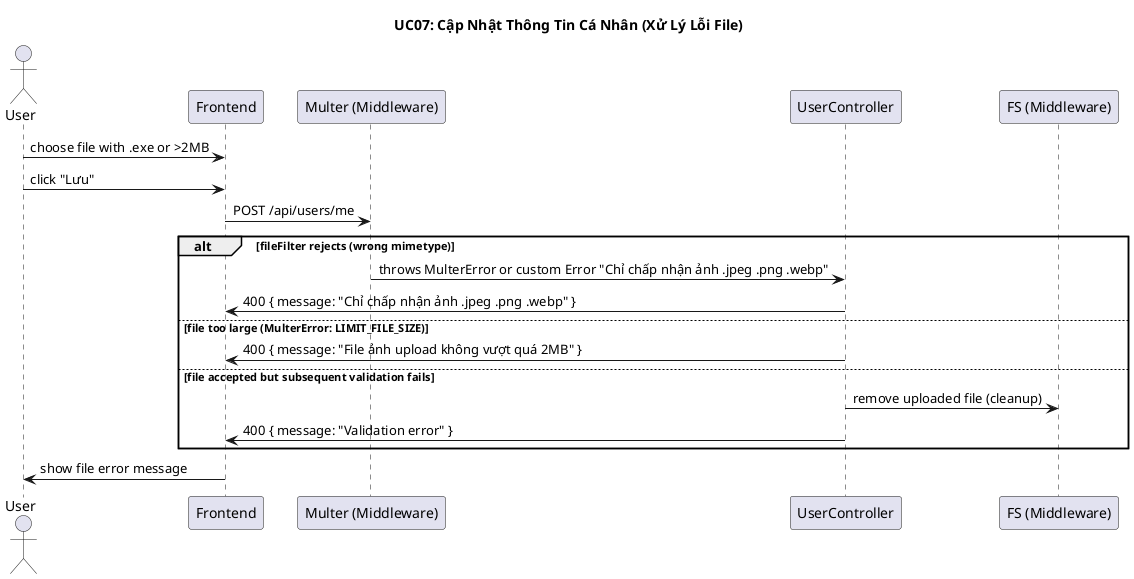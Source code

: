 @startuml UC07_FileErrors

title UC07: Cập Nhật Thông Tin Cá Nhân (Xử Lý Lỗi File)

actor User
participant Frontend
participant Multer as "Multer (Middleware)"
participant UserController
participant FileSystem as "FS (Middleware)"

User -> Frontend: choose file with .exe or >2MB
User -> Frontend: click "Lưu"
Frontend -> Multer: POST /api/users/me
alt fileFilter rejects (wrong mimetype)
  Multer -> UserController: throws MulterError or custom Error "Chỉ chấp nhận ảnh .jpeg .png .webp"
  UserController -> Frontend: 400 { message: "Chỉ chấp nhận ảnh .jpeg .png .webp" }
else file too large (MulterError: LIMIT_FILE_SIZE)
  UserController -> Frontend: 400 { message: "File ảnh upload không vượt quá 2MB" }
else file accepted but subsequent validation fails
  UserController -> FileSystem: remove uploaded file (cleanup)
  UserController -> Frontend: 400 { message: "Validation error" }
end
Frontend -> User: show file error message
@enduml

